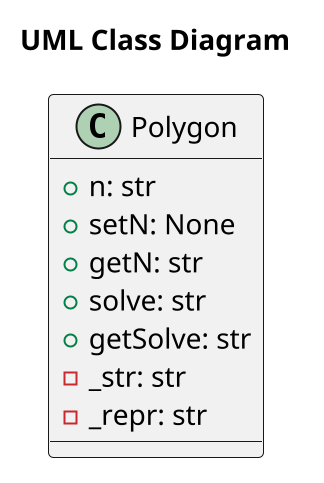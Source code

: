 @startuml polygon
scale 2
title "UML Class Diagram"
class Polygon
{
    + n: str
    + setN: None
    + getN: str
    + solve: str
    + getSolve: str
    -_str: str
    -_repr: str
}
@enduml